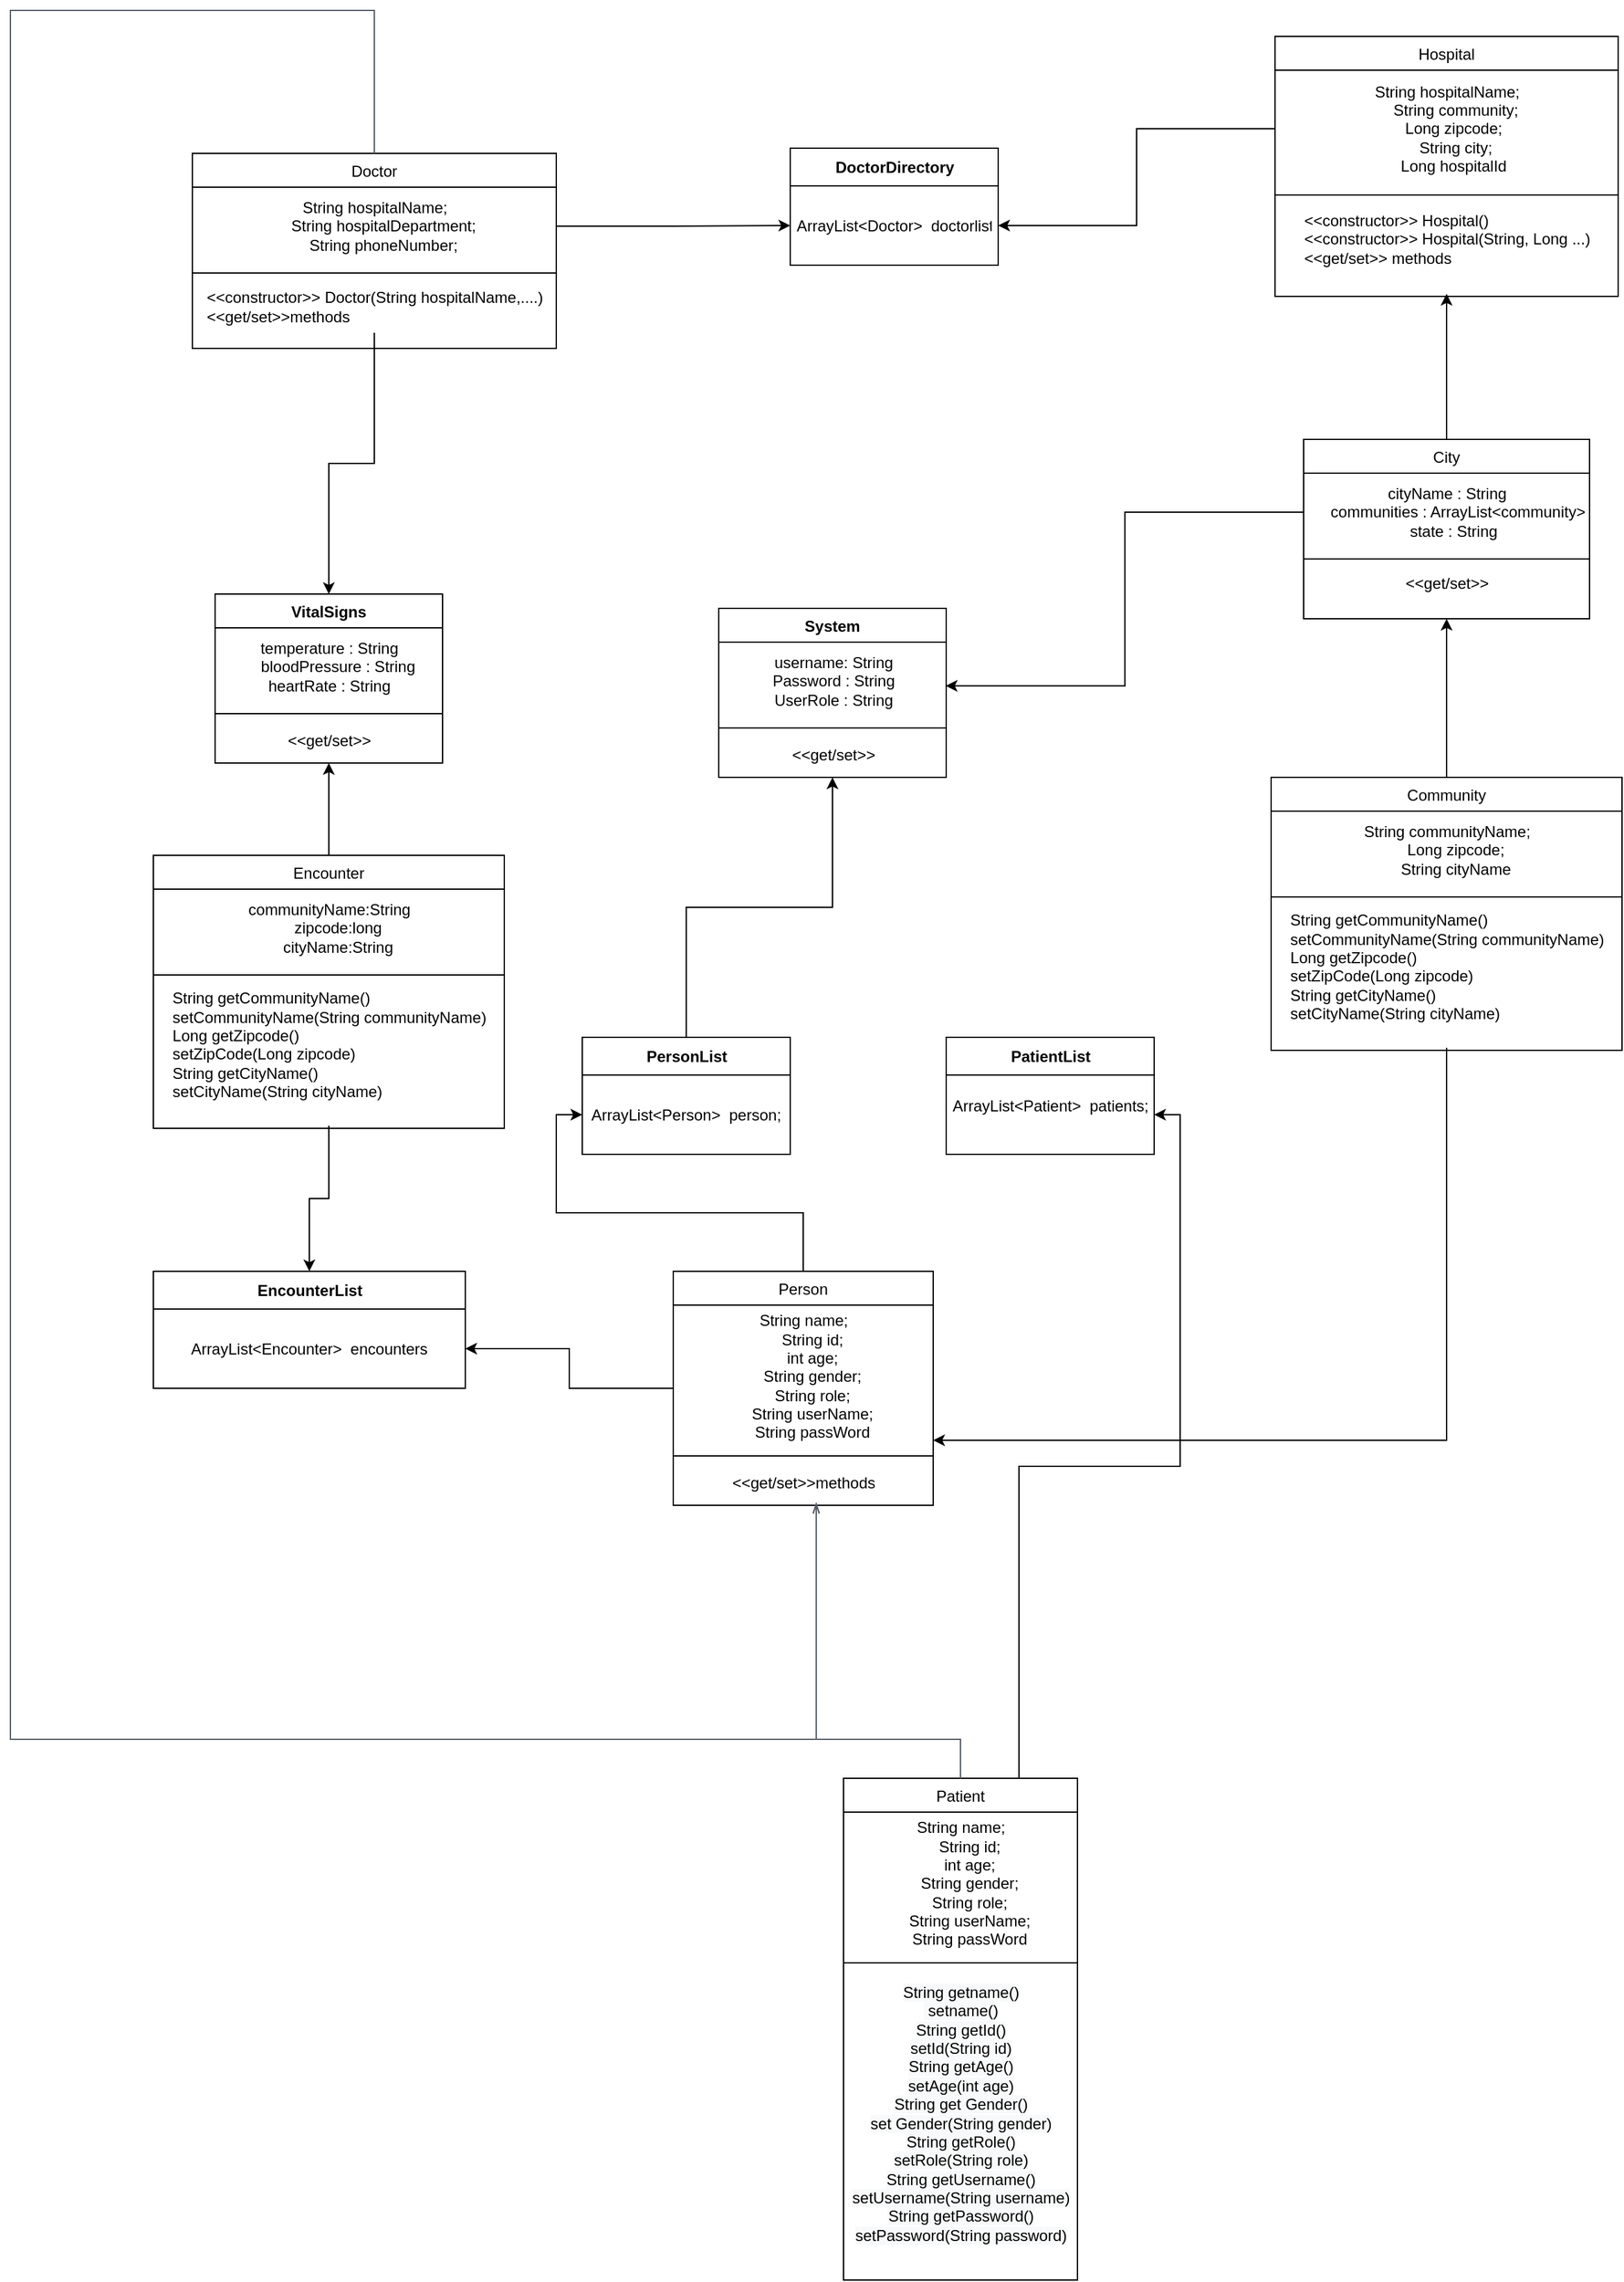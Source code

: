 <mxfile version="20.5.1" type="device"><diagram id="C5RBs43oDa-KdzZeNtuy" name="Page-1"><mxGraphModel dx="811" dy="887" grid="1" gridSize="10" guides="1" tooltips="1" connect="1" arrows="1" fold="1" page="1" pageScale="1" pageWidth="827" pageHeight="1169" math="0" shadow="0"><root><mxCell id="WIyWlLk6GJQsqaUBKTNV-0"/><mxCell id="WIyWlLk6GJQsqaUBKTNV-1" parent="WIyWlLk6GJQsqaUBKTNV-0"/><mxCell id="fHHSwaFB68jVucLWFMeZ-37" style="edgeStyle=orthogonalEdgeStyle;rounded=0;orthogonalLoop=1;jettySize=auto;html=1;exitX=0.5;exitY=0;exitDx=0;exitDy=0;entryX=0;entryY=0.5;entryDx=0;entryDy=0;" edge="1" parent="WIyWlLk6GJQsqaUBKTNV-1" source="zkfFHV4jXpPFQw0GAbJ--13" target="fHHSwaFB68jVucLWFMeZ-12"><mxGeometry relative="1" as="geometry"/></mxCell><mxCell id="fHHSwaFB68jVucLWFMeZ-66" style="edgeStyle=orthogonalEdgeStyle;rounded=0;orthogonalLoop=1;jettySize=auto;html=1;entryX=1;entryY=0.5;entryDx=0;entryDy=0;" edge="1" parent="WIyWlLk6GJQsqaUBKTNV-1" source="zkfFHV4jXpPFQw0GAbJ--13" target="fHHSwaFB68jVucLWFMeZ-57"><mxGeometry relative="1" as="geometry"/></mxCell><mxCell id="zkfFHV4jXpPFQw0GAbJ--13" value="Person" style="swimlane;fontStyle=0;align=center;verticalAlign=top;childLayout=stackLayout;horizontal=1;startSize=26;horizontalStack=0;resizeParent=1;resizeLast=0;collapsible=1;marginBottom=0;rounded=0;shadow=0;strokeWidth=1;" parent="WIyWlLk6GJQsqaUBKTNV-1" vertex="1"><mxGeometry x="1110" y="1740" width="200" height="180" as="geometry"><mxRectangle x="310" y="340" width="170" height="26" as="alternateBounds"/></mxGeometry></mxCell><mxCell id="ApnBVRDaIwN0lGYLkBxk-26" value="&lt;div&gt;String name;&lt;/div&gt;&lt;div&gt;&amp;nbsp; &amp;nbsp; String id;&lt;/div&gt;&lt;div&gt;&amp;nbsp; &amp;nbsp; int age;&lt;/div&gt;&lt;div&gt;&amp;nbsp; &amp;nbsp; String gender;&lt;/div&gt;&lt;div&gt;&amp;nbsp; &amp;nbsp; String role;&lt;/div&gt;&lt;div&gt;&amp;nbsp; &amp;nbsp; String userName;&lt;/div&gt;&lt;div&gt;&amp;nbsp; &amp;nbsp; String passWord&lt;/div&gt;" style="text;html=1;align=center;verticalAlign=middle;resizable=0;points=[];autosize=1;strokeColor=none;fillColor=none;" parent="zkfFHV4jXpPFQw0GAbJ--13" vertex="1"><mxGeometry y="26" width="200" height="110" as="geometry"/></mxCell><mxCell id="zkfFHV4jXpPFQw0GAbJ--15" value="" style="line;html=1;strokeWidth=1;align=left;verticalAlign=middle;spacingTop=-1;spacingLeft=3;spacingRight=3;rotatable=0;labelPosition=right;points=[];portConstraint=eastwest;" parent="zkfFHV4jXpPFQw0GAbJ--13" vertex="1"><mxGeometry y="136" width="200" height="12" as="geometry"/></mxCell><mxCell id="ApnBVRDaIwN0lGYLkBxk-10" value="&lt;div style=&quot;text-align: left;&quot;&gt;&lt;span style=&quot;background-color: initial;&quot;&gt;&amp;lt;&amp;lt;get/set&amp;gt;&amp;gt;methods&lt;/span&gt;&lt;/div&gt;" style="text;html=1;align=center;verticalAlign=middle;resizable=0;points=[];autosize=1;strokeColor=none;fillColor=none;" parent="zkfFHV4jXpPFQw0GAbJ--13" vertex="1"><mxGeometry y="148" width="200" height="30" as="geometry"/></mxCell><mxCell id="fHHSwaFB68jVucLWFMeZ-87" style="edgeStyle=orthogonalEdgeStyle;rounded=0;orthogonalLoop=1;jettySize=auto;html=1;exitX=0.5;exitY=0;exitDx=0;exitDy=0;" edge="1" parent="WIyWlLk6GJQsqaUBKTNV-1" source="ApnBVRDaIwN0lGYLkBxk-12" target="ApnBVRDaIwN0lGYLkBxk-41"><mxGeometry relative="1" as="geometry"/></mxCell><mxCell id="ApnBVRDaIwN0lGYLkBxk-12" value="City" style="swimlane;fontStyle=0;align=center;verticalAlign=top;childLayout=stackLayout;horizontal=1;startSize=26;horizontalStack=0;resizeParent=1;resizeLast=0;collapsible=1;marginBottom=0;rounded=0;shadow=0;strokeWidth=1;" parent="WIyWlLk6GJQsqaUBKTNV-1" vertex="1"><mxGeometry x="1595" y="1100" width="220" height="138" as="geometry"><mxRectangle x="310" y="340" width="170" height="26" as="alternateBounds"/></mxGeometry></mxCell><mxCell id="ApnBVRDaIwN0lGYLkBxk-13" value="&lt;div&gt;cityName : String&lt;/div&gt;&lt;div&gt;&amp;nbsp; &amp;nbsp; &amp;nbsp;communities : ArrayList&amp;lt;community&amp;gt;&lt;/div&gt;&lt;div&gt;&amp;nbsp; &amp;nbsp;state : String&lt;/div&gt;" style="text;html=1;align=center;verticalAlign=middle;resizable=0;points=[];autosize=1;strokeColor=none;fillColor=none;" parent="ApnBVRDaIwN0lGYLkBxk-12" vertex="1"><mxGeometry y="26" width="220" height="60" as="geometry"/></mxCell><mxCell id="ApnBVRDaIwN0lGYLkBxk-14" value="" style="line;html=1;strokeWidth=1;align=left;verticalAlign=middle;spacingTop=-1;spacingLeft=3;spacingRight=3;rotatable=0;labelPosition=right;points=[];portConstraint=eastwest;" parent="ApnBVRDaIwN0lGYLkBxk-12" vertex="1"><mxGeometry y="86" width="220" height="12" as="geometry"/></mxCell><mxCell id="ApnBVRDaIwN0lGYLkBxk-15" value="&lt;div style=&quot;text-align: left;&quot;&gt;&amp;lt;&amp;lt;get/set&amp;gt;&amp;gt;&lt;/div&gt;&lt;div style=&quot;text-align: left;&quot;&gt;&lt;span style=&quot;background-color: initial;&quot;&gt;&lt;br&gt;&lt;/span&gt;&lt;/div&gt;" style="text;html=1;align=center;verticalAlign=middle;resizable=0;points=[];autosize=1;strokeColor=none;fillColor=none;" parent="ApnBVRDaIwN0lGYLkBxk-12" vertex="1"><mxGeometry y="98" width="220" height="40" as="geometry"/></mxCell><mxCell id="fHHSwaFB68jVucLWFMeZ-38" style="edgeStyle=orthogonalEdgeStyle;rounded=0;orthogonalLoop=1;jettySize=auto;html=1;exitX=0.5;exitY=0;exitDx=0;exitDy=0;" edge="1" parent="WIyWlLk6GJQsqaUBKTNV-1" source="ApnBVRDaIwN0lGYLkBxk-16" target="ApnBVRDaIwN0lGYLkBxk-15"><mxGeometry relative="1" as="geometry"/></mxCell><mxCell id="ApnBVRDaIwN0lGYLkBxk-16" value="Community" style="swimlane;fontStyle=0;align=center;verticalAlign=top;childLayout=stackLayout;horizontal=1;startSize=26;horizontalStack=0;resizeParent=1;resizeLast=0;collapsible=1;marginBottom=0;rounded=0;shadow=0;strokeWidth=1;" parent="WIyWlLk6GJQsqaUBKTNV-1" vertex="1"><mxGeometry x="1570" y="1360" width="270" height="210" as="geometry"><mxRectangle x="310" y="340" width="170" height="26" as="alternateBounds"/></mxGeometry></mxCell><mxCell id="ApnBVRDaIwN0lGYLkBxk-17" value="&lt;div&gt;String communityName;&lt;/div&gt;&lt;div&gt;&amp;nbsp; &amp;nbsp; Long zipcode;&lt;/div&gt;&lt;div&gt;&amp;nbsp; &amp;nbsp; String cityName&lt;/div&gt;" style="text;html=1;align=center;verticalAlign=middle;resizable=0;points=[];autosize=1;strokeColor=none;fillColor=none;" parent="ApnBVRDaIwN0lGYLkBxk-16" vertex="1"><mxGeometry y="26" width="270" height="60" as="geometry"/></mxCell><mxCell id="ApnBVRDaIwN0lGYLkBxk-18" value="" style="line;html=1;strokeWidth=1;align=left;verticalAlign=middle;spacingTop=-1;spacingLeft=3;spacingRight=3;rotatable=0;labelPosition=right;points=[];portConstraint=eastwest;" parent="ApnBVRDaIwN0lGYLkBxk-16" vertex="1"><mxGeometry y="86" width="270" height="12" as="geometry"/></mxCell><mxCell id="ApnBVRDaIwN0lGYLkBxk-19" value="&lt;div style=&quot;text-align: left;&quot;&gt;&lt;span style=&quot;background-color: initial;&quot;&gt;String getCommunityName()&lt;/span&gt;&lt;/div&gt;&lt;div style=&quot;text-align: left;&quot;&gt;&lt;span style=&quot;background-color: initial;&quot;&gt;setCommunityName(String communityName)&lt;br&gt;&lt;/span&gt;&lt;/div&gt;&lt;div style=&quot;text-align: left;&quot;&gt;&lt;span style=&quot;background-color: initial;&quot;&gt;Long getZipcode()&lt;br&gt;&lt;/span&gt;&lt;/div&gt;&lt;div style=&quot;text-align: left;&quot;&gt;&lt;span style=&quot;background-color: initial;&quot;&gt;setZipCode(Long zipcode)&lt;br&gt;&lt;/span&gt;&lt;/div&gt;&lt;div style=&quot;text-align: left;&quot;&gt;&lt;span style=&quot;background-color: initial;&quot;&gt;String getCityName()&lt;br&gt;&lt;/span&gt;&lt;/div&gt;&lt;div style=&quot;text-align: left;&quot;&gt;&lt;span style=&quot;background-color: initial;&quot;&gt;setCityName(String cityName)&lt;br&gt;&lt;/span&gt;&lt;/div&gt;&lt;div style=&quot;text-align: left;&quot;&gt;&lt;span style=&quot;background-color: initial;&quot;&gt;&lt;br&gt;&lt;/span&gt;&lt;/div&gt;" style="text;html=1;align=center;verticalAlign=middle;resizable=0;points=[];autosize=1;strokeColor=none;fillColor=none;" parent="ApnBVRDaIwN0lGYLkBxk-16" vertex="1"><mxGeometry y="98" width="270" height="110" as="geometry"/></mxCell><mxCell id="ApnBVRDaIwN0lGYLkBxk-21" value="Doctor" style="swimlane;fontStyle=0;align=center;verticalAlign=top;childLayout=stackLayout;horizontal=1;startSize=26;horizontalStack=0;resizeParent=1;resizeLast=0;collapsible=1;marginBottom=0;rounded=0;shadow=0;strokeWidth=1;" parent="WIyWlLk6GJQsqaUBKTNV-1" vertex="1"><mxGeometry x="740" y="880" width="280" height="150" as="geometry"><mxRectangle x="310" y="340" width="170" height="26" as="alternateBounds"/></mxGeometry></mxCell><mxCell id="ApnBVRDaIwN0lGYLkBxk-22" value="&lt;div&gt;String hospitalName;&lt;/div&gt;&lt;div&gt;&amp;nbsp; &amp;nbsp; String hospitalDepartment;&lt;/div&gt;&lt;div&gt;&amp;nbsp; &amp;nbsp; String phoneNumber;&lt;/div&gt;" style="text;html=1;align=center;verticalAlign=middle;resizable=0;points=[];autosize=1;strokeColor=none;fillColor=none;" parent="ApnBVRDaIwN0lGYLkBxk-21" vertex="1"><mxGeometry y="26" width="280" height="60" as="geometry"/></mxCell><mxCell id="ApnBVRDaIwN0lGYLkBxk-23" value="" style="line;html=1;strokeWidth=1;align=left;verticalAlign=middle;spacingTop=-1;spacingLeft=3;spacingRight=3;rotatable=0;labelPosition=right;points=[];portConstraint=eastwest;" parent="ApnBVRDaIwN0lGYLkBxk-21" vertex="1"><mxGeometry y="86" width="280" height="12" as="geometry"/></mxCell><mxCell id="ApnBVRDaIwN0lGYLkBxk-24" value="&lt;div style=&quot;text-align: left;&quot;&gt;&lt;span style=&quot;background-color: initial;&quot;&gt;&amp;lt;&amp;lt;constructor&amp;gt;&amp;gt; Doctor(String hospitalName,....)&lt;/span&gt;&lt;/div&gt;&lt;div style=&quot;text-align: left;&quot;&gt;&amp;lt;&amp;lt;get/set&amp;gt;&amp;gt;methods&lt;/div&gt;" style="text;html=1;align=center;verticalAlign=middle;resizable=0;points=[];autosize=1;strokeColor=none;fillColor=none;" parent="ApnBVRDaIwN0lGYLkBxk-21" vertex="1"><mxGeometry y="98" width="280" height="40" as="geometry"/></mxCell><mxCell id="ApnBVRDaIwN0lGYLkBxk-37" value="Hospital" style="swimlane;fontStyle=0;align=center;verticalAlign=top;childLayout=stackLayout;horizontal=1;startSize=26;horizontalStack=0;resizeParent=1;resizeLast=0;collapsible=1;marginBottom=0;rounded=0;shadow=0;strokeWidth=1;" parent="WIyWlLk6GJQsqaUBKTNV-1" vertex="1"><mxGeometry x="1573" y="790" width="264" height="200" as="geometry"><mxRectangle x="310" y="340" width="170" height="26" as="alternateBounds"/></mxGeometry></mxCell><mxCell id="ApnBVRDaIwN0lGYLkBxk-39" value="&lt;div&gt;String hospitalName;&lt;/div&gt;&lt;div&gt;&amp;nbsp; &amp;nbsp; String community;&lt;/div&gt;&lt;div&gt;&amp;nbsp; &amp;nbsp;Long zipcode;&lt;/div&gt;&lt;div&gt;&amp;nbsp; &amp;nbsp; String city;&lt;/div&gt;&lt;div&gt;&amp;nbsp; &amp;nbsp;Long hospitalId&lt;/div&gt;" style="text;html=1;align=center;verticalAlign=middle;resizable=0;points=[];autosize=1;strokeColor=none;fillColor=none;" parent="ApnBVRDaIwN0lGYLkBxk-37" vertex="1"><mxGeometry y="26" width="264" height="90" as="geometry"/></mxCell><mxCell id="ApnBVRDaIwN0lGYLkBxk-40" value="" style="line;html=1;strokeWidth=1;align=left;verticalAlign=middle;spacingTop=-1;spacingLeft=3;spacingRight=3;rotatable=0;labelPosition=right;points=[];portConstraint=eastwest;" parent="ApnBVRDaIwN0lGYLkBxk-37" vertex="1"><mxGeometry y="116" width="264" height="12" as="geometry"/></mxCell><mxCell id="ApnBVRDaIwN0lGYLkBxk-41" value="&lt;div style=&quot;text-align: left;&quot;&gt;&lt;span style=&quot;background-color: initial;&quot;&gt;&amp;lt;&amp;lt;constructor&amp;gt;&amp;gt; Hospital()&lt;/span&gt;&lt;/div&gt;&lt;span style=&quot;text-align: left;&quot;&gt;&amp;lt;&amp;lt;constructor&amp;gt;&amp;gt;&amp;nbsp;&lt;/span&gt;&lt;span style=&quot;background-color: initial; text-align: left;&quot;&gt;Hospital(String, Long ...)&lt;/span&gt;&lt;span style=&quot;text-align: left;&quot;&gt;&lt;br&gt;&lt;/span&gt;&lt;div style=&quot;text-align: left;&quot;&gt;&amp;lt;&amp;lt;get/set&amp;gt;&amp;gt; methods&lt;/div&gt;&lt;div style=&quot;text-align: left;&quot;&gt;&lt;span style=&quot;background-color: initial;&quot;&gt;&lt;br&gt;&lt;/span&gt;&lt;/div&gt;" style="text;html=1;align=center;verticalAlign=middle;resizable=0;points=[];autosize=1;strokeColor=none;fillColor=none;" parent="ApnBVRDaIwN0lGYLkBxk-37" vertex="1"><mxGeometry y="128" width="264" height="70" as="geometry"/></mxCell><mxCell id="fHHSwaFB68jVucLWFMeZ-76" style="edgeStyle=orthogonalEdgeStyle;rounded=0;orthogonalLoop=1;jettySize=auto;html=1;exitX=0.75;exitY=0;exitDx=0;exitDy=0;entryX=1;entryY=0.5;entryDx=0;entryDy=0;" edge="1" parent="WIyWlLk6GJQsqaUBKTNV-1" source="fHHSwaFB68jVucLWFMeZ-1" target="fHHSwaFB68jVucLWFMeZ-8"><mxGeometry relative="1" as="geometry"/></mxCell><mxCell id="fHHSwaFB68jVucLWFMeZ-1" value="Patient&#10;" style="swimlane;fontStyle=0;align=center;verticalAlign=top;childLayout=stackLayout;horizontal=1;startSize=26;horizontalStack=0;resizeParent=1;resizeLast=0;collapsible=1;marginBottom=0;rounded=0;shadow=0;strokeWidth=1;" vertex="1" parent="WIyWlLk6GJQsqaUBKTNV-1"><mxGeometry x="1241" y="2130" width="180" height="386" as="geometry"><mxRectangle x="310" y="340" width="170" height="26" as="alternateBounds"/></mxGeometry></mxCell><mxCell id="fHHSwaFB68jVucLWFMeZ-2" value="&lt;div&gt;String name;&lt;/div&gt;&lt;div&gt;&amp;nbsp; &amp;nbsp; String id;&lt;/div&gt;&lt;div&gt;&amp;nbsp; &amp;nbsp; int age;&lt;/div&gt;&lt;div&gt;&amp;nbsp; &amp;nbsp; String gender;&lt;/div&gt;&lt;div&gt;&amp;nbsp; &amp;nbsp; String role;&lt;/div&gt;&lt;div&gt;&amp;nbsp; &amp;nbsp; String userName;&lt;/div&gt;&lt;div&gt;&amp;nbsp; &amp;nbsp; String passWord&lt;/div&gt;" style="text;html=1;align=center;verticalAlign=middle;resizable=0;points=[];autosize=1;strokeColor=none;fillColor=none;" vertex="1" parent="fHHSwaFB68jVucLWFMeZ-1"><mxGeometry y="26" width="180" height="110" as="geometry"/></mxCell><mxCell id="fHHSwaFB68jVucLWFMeZ-4" value="" style="line;html=1;strokeWidth=1;align=left;verticalAlign=middle;spacingTop=-1;spacingLeft=3;spacingRight=3;rotatable=0;labelPosition=right;points=[];portConstraint=eastwest;" vertex="1" parent="fHHSwaFB68jVucLWFMeZ-1"><mxGeometry y="136" width="180" height="12" as="geometry"/></mxCell><mxCell id="fHHSwaFB68jVucLWFMeZ-5" value="&lt;meta charset=&quot;utf-8&quot;&gt;&lt;span style=&quot;color: rgb(0, 0, 0); font-family: Helvetica; font-size: 12px; font-style: normal; font-variant-ligatures: normal; font-variant-caps: normal; font-weight: 400; letter-spacing: normal; orphans: 2; text-align: left; text-indent: 0px; text-transform: none; widows: 2; word-spacing: 0px; -webkit-text-stroke-width: 0px; background-color: rgb(248, 249, 250); text-decoration-thickness: initial; text-decoration-style: initial; text-decoration-color: initial; float: none; display: inline !important;&quot;&gt;String getname()&lt;/span&gt;&lt;br style=&quot;padding: 0px; margin: 0px; color: rgb(0, 0, 0); font-family: Helvetica; font-size: 12px; font-style: normal; font-variant-ligatures: normal; font-variant-caps: normal; font-weight: 400; letter-spacing: normal; orphans: 2; text-align: left; text-indent: 0px; text-transform: none; widows: 2; word-spacing: 0px; -webkit-text-stroke-width: 0px; background-color: rgb(248, 249, 250); text-decoration-thickness: initial; text-decoration-style: initial; text-decoration-color: initial;&quot;&gt;&lt;span style=&quot;color: rgb(0, 0, 0); font-family: Helvetica; font-size: 12px; font-style: normal; font-variant-ligatures: normal; font-variant-caps: normal; font-weight: 400; letter-spacing: normal; orphans: 2; text-align: left; text-indent: 0px; text-transform: none; widows: 2; word-spacing: 0px; -webkit-text-stroke-width: 0px; background-color: rgb(248, 249, 250); text-decoration-thickness: initial; text-decoration-style: initial; text-decoration-color: initial; float: none; display: inline !important;&quot;&gt;&amp;nbsp;setname()&lt;/span&gt;&lt;br style=&quot;padding: 0px; margin: 0px; color: rgb(0, 0, 0); font-family: Helvetica; font-size: 12px; font-style: normal; font-variant-ligatures: normal; font-variant-caps: normal; font-weight: 400; letter-spacing: normal; orphans: 2; text-align: left; text-indent: 0px; text-transform: none; widows: 2; word-spacing: 0px; -webkit-text-stroke-width: 0px; background-color: rgb(248, 249, 250); text-decoration-thickness: initial; text-decoration-style: initial; text-decoration-color: initial;&quot;&gt;&lt;span style=&quot;color: rgb(0, 0, 0); font-family: Helvetica; font-size: 12px; font-style: normal; font-variant-ligatures: normal; font-variant-caps: normal; font-weight: 400; letter-spacing: normal; orphans: 2; text-align: left; text-indent: 0px; text-transform: none; widows: 2; word-spacing: 0px; -webkit-text-stroke-width: 0px; background-color: rgb(248, 249, 250); text-decoration-thickness: initial; text-decoration-style: initial; text-decoration-color: initial; float: none; display: inline !important;&quot;&gt;String getId()&lt;/span&gt;&lt;br style=&quot;padding: 0px; margin: 0px; color: rgb(0, 0, 0); font-family: Helvetica; font-size: 12px; font-style: normal; font-variant-ligatures: normal; font-variant-caps: normal; font-weight: 400; letter-spacing: normal; orphans: 2; text-align: left; text-indent: 0px; text-transform: none; widows: 2; word-spacing: 0px; -webkit-text-stroke-width: 0px; background-color: rgb(248, 249, 250); text-decoration-thickness: initial; text-decoration-style: initial; text-decoration-color: initial;&quot;&gt;&lt;span style=&quot;color: rgb(0, 0, 0); font-family: Helvetica; font-size: 12px; font-style: normal; font-variant-ligatures: normal; font-variant-caps: normal; font-weight: 400; letter-spacing: normal; orphans: 2; text-align: left; text-indent: 0px; text-transform: none; widows: 2; word-spacing: 0px; -webkit-text-stroke-width: 0px; background-color: rgb(248, 249, 250); text-decoration-thickness: initial; text-decoration-style: initial; text-decoration-color: initial; float: none; display: inline !important;&quot;&gt;setId(String id)&lt;/span&gt;&lt;br style=&quot;padding: 0px; margin: 0px; color: rgb(0, 0, 0); font-family: Helvetica; font-size: 12px; font-style: normal; font-variant-ligatures: normal; font-variant-caps: normal; font-weight: 400; letter-spacing: normal; orphans: 2; text-align: left; text-indent: 0px; text-transform: none; widows: 2; word-spacing: 0px; -webkit-text-stroke-width: 0px; background-color: rgb(248, 249, 250); text-decoration-thickness: initial; text-decoration-style: initial; text-decoration-color: initial;&quot;&gt;&lt;span style=&quot;color: rgb(0, 0, 0); font-family: Helvetica; font-size: 12px; font-style: normal; font-variant-ligatures: normal; font-variant-caps: normal; font-weight: 400; letter-spacing: normal; orphans: 2; text-align: left; text-indent: 0px; text-transform: none; widows: 2; word-spacing: 0px; -webkit-text-stroke-width: 0px; background-color: rgb(248, 249, 250); text-decoration-thickness: initial; text-decoration-style: initial; text-decoration-color: initial; float: none; display: inline !important;&quot;&gt;String getAge()&lt;/span&gt;&lt;br style=&quot;padding: 0px; margin: 0px; color: rgb(0, 0, 0); font-family: Helvetica; font-size: 12px; font-style: normal; font-variant-ligatures: normal; font-variant-caps: normal; font-weight: 400; letter-spacing: normal; orphans: 2; text-align: left; text-indent: 0px; text-transform: none; widows: 2; word-spacing: 0px; -webkit-text-stroke-width: 0px; background-color: rgb(248, 249, 250); text-decoration-thickness: initial; text-decoration-style: initial; text-decoration-color: initial;&quot;&gt;&lt;span style=&quot;color: rgb(0, 0, 0); font-family: Helvetica; font-size: 12px; font-style: normal; font-variant-ligatures: normal; font-variant-caps: normal; font-weight: 400; letter-spacing: normal; orphans: 2; text-align: left; text-indent: 0px; text-transform: none; widows: 2; word-spacing: 0px; -webkit-text-stroke-width: 0px; background-color: rgb(248, 249, 250); text-decoration-thickness: initial; text-decoration-style: initial; text-decoration-color: initial; float: none; display: inline !important;&quot;&gt;setAge(int age)&lt;/span&gt;&lt;br style=&quot;padding: 0px; margin: 0px; color: rgb(0, 0, 0); font-family: Helvetica; font-size: 12px; font-style: normal; font-variant-ligatures: normal; font-variant-caps: normal; font-weight: 400; letter-spacing: normal; orphans: 2; text-align: left; text-indent: 0px; text-transform: none; widows: 2; word-spacing: 0px; -webkit-text-stroke-width: 0px; background-color: rgb(248, 249, 250); text-decoration-thickness: initial; text-decoration-style: initial; text-decoration-color: initial;&quot;&gt;&lt;span style=&quot;color: rgb(0, 0, 0); font-family: Helvetica; font-size: 12px; font-style: normal; font-variant-ligatures: normal; font-variant-caps: normal; font-weight: 400; letter-spacing: normal; orphans: 2; text-align: left; text-indent: 0px; text-transform: none; widows: 2; word-spacing: 0px; -webkit-text-stroke-width: 0px; background-color: rgb(248, 249, 250); text-decoration-thickness: initial; text-decoration-style: initial; text-decoration-color: initial; float: none; display: inline !important;&quot;&gt;String get Gender()&lt;/span&gt;&lt;br style=&quot;padding: 0px; margin: 0px; color: rgb(0, 0, 0); font-family: Helvetica; font-size: 12px; font-style: normal; font-variant-ligatures: normal; font-variant-caps: normal; font-weight: 400; letter-spacing: normal; orphans: 2; text-align: left; text-indent: 0px; text-transform: none; widows: 2; word-spacing: 0px; -webkit-text-stroke-width: 0px; background-color: rgb(248, 249, 250); text-decoration-thickness: initial; text-decoration-style: initial; text-decoration-color: initial;&quot;&gt;&lt;span style=&quot;color: rgb(0, 0, 0); font-family: Helvetica; font-size: 12px; font-style: normal; font-variant-ligatures: normal; font-variant-caps: normal; font-weight: 400; letter-spacing: normal; orphans: 2; text-align: left; text-indent: 0px; text-transform: none; widows: 2; word-spacing: 0px; -webkit-text-stroke-width: 0px; background-color: rgb(248, 249, 250); text-decoration-thickness: initial; text-decoration-style: initial; text-decoration-color: initial; float: none; display: inline !important;&quot;&gt;set Gender(String gender)&lt;/span&gt;&lt;br style=&quot;padding: 0px; margin: 0px; color: rgb(0, 0, 0); font-family: Helvetica; font-size: 12px; font-style: normal; font-variant-ligatures: normal; font-variant-caps: normal; font-weight: 400; letter-spacing: normal; orphans: 2; text-align: left; text-indent: 0px; text-transform: none; widows: 2; word-spacing: 0px; -webkit-text-stroke-width: 0px; background-color: rgb(248, 249, 250); text-decoration-thickness: initial; text-decoration-style: initial; text-decoration-color: initial;&quot;&gt;&lt;span style=&quot;color: rgb(0, 0, 0); font-family: Helvetica; font-size: 12px; font-style: normal; font-variant-ligatures: normal; font-variant-caps: normal; font-weight: 400; letter-spacing: normal; orphans: 2; text-align: left; text-indent: 0px; text-transform: none; widows: 2; word-spacing: 0px; -webkit-text-stroke-width: 0px; background-color: rgb(248, 249, 250); text-decoration-thickness: initial; text-decoration-style: initial; text-decoration-color: initial; float: none; display: inline !important;&quot;&gt;String getRole()&lt;/span&gt;&lt;br style=&quot;padding: 0px; margin: 0px; color: rgb(0, 0, 0); font-family: Helvetica; font-size: 12px; font-style: normal; font-variant-ligatures: normal; font-variant-caps: normal; font-weight: 400; letter-spacing: normal; orphans: 2; text-align: left; text-indent: 0px; text-transform: none; widows: 2; word-spacing: 0px; -webkit-text-stroke-width: 0px; background-color: rgb(248, 249, 250); text-decoration-thickness: initial; text-decoration-style: initial; text-decoration-color: initial;&quot;&gt;&lt;span style=&quot;color: rgb(0, 0, 0); font-family: Helvetica; font-size: 12px; font-style: normal; font-variant-ligatures: normal; font-variant-caps: normal; font-weight: 400; letter-spacing: normal; orphans: 2; text-align: left; text-indent: 0px; text-transform: none; widows: 2; word-spacing: 0px; -webkit-text-stroke-width: 0px; background-color: rgb(248, 249, 250); text-decoration-thickness: initial; text-decoration-style: initial; text-decoration-color: initial; float: none; display: inline !important;&quot;&gt;setRole(String role)&lt;/span&gt;&lt;br style=&quot;padding: 0px; margin: 0px; color: rgb(0, 0, 0); font-family: Helvetica; font-size: 12px; font-style: normal; font-variant-ligatures: normal; font-variant-caps: normal; font-weight: 400; letter-spacing: normal; orphans: 2; text-align: left; text-indent: 0px; text-transform: none; widows: 2; word-spacing: 0px; -webkit-text-stroke-width: 0px; background-color: rgb(248, 249, 250); text-decoration-thickness: initial; text-decoration-style: initial; text-decoration-color: initial;&quot;&gt;&lt;span style=&quot;color: rgb(0, 0, 0); font-family: Helvetica; font-size: 12px; font-style: normal; font-variant-ligatures: normal; font-variant-caps: normal; font-weight: 400; letter-spacing: normal; orphans: 2; text-align: left; text-indent: 0px; text-transform: none; widows: 2; word-spacing: 0px; -webkit-text-stroke-width: 0px; background-color: rgb(248, 249, 250); text-decoration-thickness: initial; text-decoration-style: initial; text-decoration-color: initial; float: none; display: inline !important;&quot;&gt;String getUsername()&lt;/span&gt;&lt;br style=&quot;padding: 0px; margin: 0px; color: rgb(0, 0, 0); font-family: Helvetica; font-size: 12px; font-style: normal; font-variant-ligatures: normal; font-variant-caps: normal; font-weight: 400; letter-spacing: normal; orphans: 2; text-align: left; text-indent: 0px; text-transform: none; widows: 2; word-spacing: 0px; -webkit-text-stroke-width: 0px; background-color: rgb(248, 249, 250); text-decoration-thickness: initial; text-decoration-style: initial; text-decoration-color: initial;&quot;&gt;&lt;span style=&quot;color: rgb(0, 0, 0); font-family: Helvetica; font-size: 12px; font-style: normal; font-variant-ligatures: normal; font-variant-caps: normal; font-weight: 400; letter-spacing: normal; orphans: 2; text-align: left; text-indent: 0px; text-transform: none; widows: 2; word-spacing: 0px; -webkit-text-stroke-width: 0px; background-color: rgb(248, 249, 250); text-decoration-thickness: initial; text-decoration-style: initial; text-decoration-color: initial; float: none; display: inline !important;&quot;&gt;setUsername(String username)&lt;/span&gt;&lt;br style=&quot;padding: 0px; margin: 0px; color: rgb(0, 0, 0); font-family: Helvetica; font-size: 12px; font-style: normal; font-variant-ligatures: normal; font-variant-caps: normal; font-weight: 400; letter-spacing: normal; orphans: 2; text-align: left; text-indent: 0px; text-transform: none; widows: 2; word-spacing: 0px; -webkit-text-stroke-width: 0px; background-color: rgb(248, 249, 250); text-decoration-thickness: initial; text-decoration-style: initial; text-decoration-color: initial;&quot;&gt;&lt;span style=&quot;color: rgb(0, 0, 0); font-family: Helvetica; font-size: 12px; font-style: normal; font-variant-ligatures: normal; font-variant-caps: normal; font-weight: 400; letter-spacing: normal; orphans: 2; text-align: left; text-indent: 0px; text-transform: none; widows: 2; word-spacing: 0px; -webkit-text-stroke-width: 0px; background-color: rgb(248, 249, 250); text-decoration-thickness: initial; text-decoration-style: initial; text-decoration-color: initial; float: none; display: inline !important;&quot;&gt;String getPassword()&lt;/span&gt;&lt;br style=&quot;padding: 0px; margin: 0px; color: rgb(0, 0, 0); font-family: Helvetica; font-size: 12px; font-style: normal; font-variant-ligatures: normal; font-variant-caps: normal; font-weight: 400; letter-spacing: normal; orphans: 2; text-align: left; text-indent: 0px; text-transform: none; widows: 2; word-spacing: 0px; -webkit-text-stroke-width: 0px; background-color: rgb(248, 249, 250); text-decoration-thickness: initial; text-decoration-style: initial; text-decoration-color: initial;&quot;&gt;&lt;span style=&quot;color: rgb(0, 0, 0); font-family: Helvetica; font-size: 12px; font-style: normal; font-variant-ligatures: normal; font-variant-caps: normal; font-weight: 400; letter-spacing: normal; orphans: 2; text-align: left; text-indent: 0px; text-transform: none; widows: 2; word-spacing: 0px; -webkit-text-stroke-width: 0px; background-color: rgb(248, 249, 250); text-decoration-thickness: initial; text-decoration-style: initial; text-decoration-color: initial; float: none; display: inline !important;&quot;&gt;setPassword(String password)&lt;/span&gt;" style="text;html=1;align=center;verticalAlign=middle;resizable=0;points=[];autosize=1;strokeColor=none;fillColor=none;" vertex="1" parent="fHHSwaFB68jVucLWFMeZ-1"><mxGeometry y="148" width="180" height="220" as="geometry"/></mxCell><mxCell id="fHHSwaFB68jVucLWFMeZ-7" value="PatientList" style="swimlane;fontStyle=1;align=center;verticalAlign=middle;childLayout=stackLayout;horizontal=1;startSize=29;horizontalStack=0;resizeParent=1;resizeParentMax=0;resizeLast=0;collapsible=0;marginBottom=0;html=1;" vertex="1" parent="WIyWlLk6GJQsqaUBKTNV-1"><mxGeometry x="1320" y="1560" width="160" height="90" as="geometry"/></mxCell><mxCell id="fHHSwaFB68jVucLWFMeZ-8" value="ArrayList&amp;lt;Patient&amp;gt;&amp;nbsp; patients;&lt;br&gt;&lt;br&gt;" style="text;html=1;strokeColor=none;fillColor=none;align=center;verticalAlign=middle;spacingLeft=4;spacingRight=4;overflow=hidden;rotatable=0;points=[[0,0.5],[1,0.5]];portConstraint=eastwest;" vertex="1" parent="fHHSwaFB68jVucLWFMeZ-7"><mxGeometry y="29" width="160" height="61" as="geometry"/></mxCell><mxCell id="fHHSwaFB68jVucLWFMeZ-10" value="&lt;div style=&quot;text-align: left;&quot;&gt;&lt;br&gt;&lt;/div&gt;" style="text;html=1;align=center;verticalAlign=middle;resizable=0;points=[];autosize=1;strokeColor=none;fillColor=none;" vertex="1" parent="WIyWlLk6GJQsqaUBKTNV-1"><mxGeometry x="1390" y="948" width="20" height="30" as="geometry"/></mxCell><mxCell id="fHHSwaFB68jVucLWFMeZ-82" style="edgeStyle=orthogonalEdgeStyle;rounded=0;orthogonalLoop=1;jettySize=auto;html=1;exitX=0.5;exitY=0;exitDx=0;exitDy=0;entryX=0.5;entryY=1;entryDx=0;entryDy=0;" edge="1" parent="WIyWlLk6GJQsqaUBKTNV-1" source="fHHSwaFB68jVucLWFMeZ-11" target="fHHSwaFB68jVucLWFMeZ-78"><mxGeometry relative="1" as="geometry"/></mxCell><mxCell id="fHHSwaFB68jVucLWFMeZ-11" value="PersonList" style="swimlane;fontStyle=1;align=center;verticalAlign=middle;childLayout=stackLayout;horizontal=1;startSize=29;horizontalStack=0;resizeParent=1;resizeParentMax=0;resizeLast=0;collapsible=0;marginBottom=0;html=1;" vertex="1" parent="WIyWlLk6GJQsqaUBKTNV-1"><mxGeometry x="1040" y="1560" width="160" height="90" as="geometry"/></mxCell><mxCell id="fHHSwaFB68jVucLWFMeZ-12" value="ArrayList&amp;lt;Person&amp;gt;&amp;nbsp; person;&lt;br&gt;" style="text;html=1;strokeColor=none;fillColor=none;align=center;verticalAlign=middle;spacingLeft=4;spacingRight=4;overflow=hidden;rotatable=0;points=[[0,0.5],[1,0.5]];portConstraint=eastwest;" vertex="1" parent="fHHSwaFB68jVucLWFMeZ-11"><mxGeometry y="29" width="160" height="61" as="geometry"/></mxCell><mxCell id="fHHSwaFB68jVucLWFMeZ-23" value="VitalSigns" style="swimlane;fontStyle=1;align=center;verticalAlign=top;childLayout=stackLayout;horizontal=1;startSize=26;horizontalStack=0;resizeParent=1;resizeLast=0;collapsible=1;marginBottom=0;rounded=0;shadow=0;strokeWidth=1;" vertex="1" parent="WIyWlLk6GJQsqaUBKTNV-1"><mxGeometry x="757.5" y="1219" width="175" height="130" as="geometry"><mxRectangle x="310" y="340" width="170" height="26" as="alternateBounds"/></mxGeometry></mxCell><mxCell id="fHHSwaFB68jVucLWFMeZ-24" value="&lt;div&gt;temperature : String&lt;/div&gt;&lt;div&gt;&amp;nbsp; &amp;nbsp; bloodPressure : String&lt;/div&gt;&lt;div&gt;&lt;span style=&quot;background-color: initial;&quot;&gt;heartRate : String&lt;/span&gt;&lt;/div&gt;" style="text;html=1;align=center;verticalAlign=middle;resizable=0;points=[];autosize=1;strokeColor=none;fillColor=none;" vertex="1" parent="fHHSwaFB68jVucLWFMeZ-23"><mxGeometry y="26" width="175" height="60" as="geometry"/></mxCell><mxCell id="fHHSwaFB68jVucLWFMeZ-25" value="" style="line;html=1;strokeWidth=1;align=left;verticalAlign=middle;spacingTop=-1;spacingLeft=3;spacingRight=3;rotatable=0;labelPosition=right;points=[];portConstraint=eastwest;" vertex="1" parent="fHHSwaFB68jVucLWFMeZ-23"><mxGeometry y="86" width="175" height="12" as="geometry"/></mxCell><mxCell id="fHHSwaFB68jVucLWFMeZ-26" value="&lt;div style=&quot;text-align: left;&quot;&gt;&amp;lt;&amp;lt;get/set&amp;gt;&amp;gt;&lt;/div&gt;" style="text;html=1;align=center;verticalAlign=middle;resizable=0;points=[];autosize=1;strokeColor=none;fillColor=none;" vertex="1" parent="fHHSwaFB68jVucLWFMeZ-23"><mxGeometry y="98" width="175" height="30" as="geometry"/></mxCell><mxCell id="fHHSwaFB68jVucLWFMeZ-32" value="" style="edgeStyle=orthogonalEdgeStyle;html=1;endArrow=openThin;elbow=vertical;startArrow=none;endFill=0;strokeColor=#545B64;rounded=0;entryX=0.55;entryY=1.009;entryDx=0;entryDy=0;entryPerimeter=0;exitX=0.5;exitY=0;exitDx=0;exitDy=0;" edge="1" parent="WIyWlLk6GJQsqaUBKTNV-1" source="ApnBVRDaIwN0lGYLkBxk-21" target="ApnBVRDaIwN0lGYLkBxk-10"><mxGeometry width="100" relative="1" as="geometry"><mxPoint x="900" y="1930" as="sourcePoint"/><mxPoint x="1110" y="1850" as="targetPoint"/><Array as="points"><mxPoint x="880" y="770"/><mxPoint x="600" y="770"/><mxPoint x="600" y="2100"/><mxPoint x="1220" y="2100"/></Array></mxGeometry></mxCell><mxCell id="fHHSwaFB68jVucLWFMeZ-34" value="" style="edgeStyle=orthogonalEdgeStyle;html=1;endArrow=openThin;elbow=vertical;startArrow=none;endFill=0;strokeColor=#545B64;rounded=0;exitX=0.5;exitY=0;exitDx=0;exitDy=0;" edge="1" parent="WIyWlLk6GJQsqaUBKTNV-1" source="fHHSwaFB68jVucLWFMeZ-1" target="ApnBVRDaIwN0lGYLkBxk-10"><mxGeometry width="100" relative="1" as="geometry"><mxPoint x="1260" y="1928.02" as="sourcePoint"/><mxPoint x="1100" y="1640" as="targetPoint"/><Array as="points"><mxPoint x="1331" y="2100"/><mxPoint x="1220" y="2100"/></Array></mxGeometry></mxCell><mxCell id="fHHSwaFB68jVucLWFMeZ-47" style="edgeStyle=orthogonalEdgeStyle;rounded=0;orthogonalLoop=1;jettySize=auto;html=1;entryX=1;entryY=0.945;entryDx=0;entryDy=0;entryPerimeter=0;" edge="1" parent="WIyWlLk6GJQsqaUBKTNV-1" source="ApnBVRDaIwN0lGYLkBxk-19"><mxGeometry relative="1" as="geometry"><mxPoint x="1310" y="1869.95" as="targetPoint"/><Array as="points"><mxPoint x="1705" y="1870"/></Array></mxGeometry></mxCell><mxCell id="fHHSwaFB68jVucLWFMeZ-59" style="edgeStyle=orthogonalEdgeStyle;rounded=0;orthogonalLoop=1;jettySize=auto;html=1;exitX=0.5;exitY=0;exitDx=0;exitDy=0;entryX=0.5;entryY=1;entryDx=0;entryDy=0;" edge="1" parent="WIyWlLk6GJQsqaUBKTNV-1" source="fHHSwaFB68jVucLWFMeZ-48" target="fHHSwaFB68jVucLWFMeZ-23"><mxGeometry relative="1" as="geometry"/></mxCell><mxCell id="fHHSwaFB68jVucLWFMeZ-48" value="Encounter" style="swimlane;fontStyle=0;align=center;verticalAlign=top;childLayout=stackLayout;horizontal=1;startSize=26;horizontalStack=0;resizeParent=1;resizeLast=0;collapsible=1;marginBottom=0;rounded=0;shadow=0;strokeWidth=1;" vertex="1" parent="WIyWlLk6GJQsqaUBKTNV-1"><mxGeometry x="710" y="1420" width="270" height="210" as="geometry"><mxRectangle x="310" y="340" width="170" height="26" as="alternateBounds"/></mxGeometry></mxCell><mxCell id="fHHSwaFB68jVucLWFMeZ-49" value="&lt;div&gt;communityName:String&lt;/div&gt;&lt;div&gt;&amp;nbsp; &amp;nbsp; zipcode:long&lt;/div&gt;&lt;div&gt;&amp;nbsp; &amp;nbsp; cityName:String&lt;/div&gt;" style="text;html=1;align=center;verticalAlign=middle;resizable=0;points=[];autosize=1;strokeColor=none;fillColor=none;" vertex="1" parent="fHHSwaFB68jVucLWFMeZ-48"><mxGeometry y="26" width="270" height="60" as="geometry"/></mxCell><mxCell id="fHHSwaFB68jVucLWFMeZ-50" value="" style="line;html=1;strokeWidth=1;align=left;verticalAlign=middle;spacingTop=-1;spacingLeft=3;spacingRight=3;rotatable=0;labelPosition=right;points=[];portConstraint=eastwest;" vertex="1" parent="fHHSwaFB68jVucLWFMeZ-48"><mxGeometry y="86" width="270" height="12" as="geometry"/></mxCell><mxCell id="fHHSwaFB68jVucLWFMeZ-51" value="&lt;div style=&quot;text-align: left;&quot;&gt;&lt;span style=&quot;background-color: initial;&quot;&gt;String getCommunityName()&lt;/span&gt;&lt;/div&gt;&lt;div style=&quot;text-align: left;&quot;&gt;&lt;span style=&quot;background-color: initial;&quot;&gt;setCommunityName(String communityName)&lt;br&gt;&lt;/span&gt;&lt;/div&gt;&lt;div style=&quot;text-align: left;&quot;&gt;&lt;span style=&quot;background-color: initial;&quot;&gt;Long getZipcode()&lt;br&gt;&lt;/span&gt;&lt;/div&gt;&lt;div style=&quot;text-align: left;&quot;&gt;&lt;span style=&quot;background-color: initial;&quot;&gt;setZipCode(Long zipcode)&lt;br&gt;&lt;/span&gt;&lt;/div&gt;&lt;div style=&quot;text-align: left;&quot;&gt;&lt;span style=&quot;background-color: initial;&quot;&gt;String getCityName()&lt;br&gt;&lt;/span&gt;&lt;/div&gt;&lt;div style=&quot;text-align: left;&quot;&gt;&lt;span style=&quot;background-color: initial;&quot;&gt;setCityName(String cityName)&lt;br&gt;&lt;/span&gt;&lt;/div&gt;&lt;div style=&quot;text-align: left;&quot;&gt;&lt;span style=&quot;background-color: initial;&quot;&gt;&lt;br&gt;&lt;/span&gt;&lt;/div&gt;" style="text;html=1;align=center;verticalAlign=middle;resizable=0;points=[];autosize=1;strokeColor=none;fillColor=none;" vertex="1" parent="fHHSwaFB68jVucLWFMeZ-48"><mxGeometry y="98" width="270" height="110" as="geometry"/></mxCell><mxCell id="fHHSwaFB68jVucLWFMeZ-56" value="EncounterList" style="swimlane;fontStyle=1;align=center;verticalAlign=middle;childLayout=stackLayout;horizontal=1;startSize=29;horizontalStack=0;resizeParent=1;resizeParentMax=0;resizeLast=0;collapsible=0;marginBottom=0;html=1;" vertex="1" parent="WIyWlLk6GJQsqaUBKTNV-1"><mxGeometry x="710" y="1740" width="240" height="90" as="geometry"/></mxCell><mxCell id="fHHSwaFB68jVucLWFMeZ-57" value="ArrayList&amp;lt;Encounter&amp;gt;&amp;nbsp; encounters" style="text;html=1;strokeColor=none;fillColor=none;align=center;verticalAlign=middle;spacingLeft=4;spacingRight=4;overflow=hidden;rotatable=0;points=[[0,0.5],[1,0.5]];portConstraint=eastwest;" vertex="1" parent="fHHSwaFB68jVucLWFMeZ-56"><mxGeometry y="29" width="240" height="61" as="geometry"/></mxCell><mxCell id="fHHSwaFB68jVucLWFMeZ-67" style="edgeStyle=orthogonalEdgeStyle;rounded=0;orthogonalLoop=1;jettySize=auto;html=1;entryX=0.5;entryY=0;entryDx=0;entryDy=0;" edge="1" parent="WIyWlLk6GJQsqaUBKTNV-1" source="fHHSwaFB68jVucLWFMeZ-51" target="fHHSwaFB68jVucLWFMeZ-56"><mxGeometry relative="1" as="geometry"/></mxCell><mxCell id="fHHSwaFB68jVucLWFMeZ-72" style="edgeStyle=orthogonalEdgeStyle;rounded=0;orthogonalLoop=1;jettySize=auto;html=1;entryX=0.5;entryY=0;entryDx=0;entryDy=0;" edge="1" parent="WIyWlLk6GJQsqaUBKTNV-1" source="ApnBVRDaIwN0lGYLkBxk-24" target="fHHSwaFB68jVucLWFMeZ-23"><mxGeometry relative="1" as="geometry"/></mxCell><mxCell id="fHHSwaFB68jVucLWFMeZ-73" value="DoctorDirectory" style="swimlane;fontStyle=1;align=center;verticalAlign=middle;childLayout=stackLayout;horizontal=1;startSize=29;horizontalStack=0;resizeParent=1;resizeParentMax=0;resizeLast=0;collapsible=0;marginBottom=0;html=1;" vertex="1" parent="WIyWlLk6GJQsqaUBKTNV-1"><mxGeometry x="1200" y="876" width="160" height="90" as="geometry"/></mxCell><mxCell id="fHHSwaFB68jVucLWFMeZ-74" value="ArrayList&amp;lt;Doctor&amp;gt;&amp;nbsp; doctorlist;" style="text;html=1;strokeColor=none;fillColor=none;align=center;verticalAlign=middle;spacingLeft=4;spacingRight=4;overflow=hidden;rotatable=0;points=[[0,0.5],[1,0.5]];portConstraint=eastwest;" vertex="1" parent="fHHSwaFB68jVucLWFMeZ-73"><mxGeometry y="29" width="160" height="61" as="geometry"/></mxCell><mxCell id="fHHSwaFB68jVucLWFMeZ-75" style="edgeStyle=orthogonalEdgeStyle;rounded=0;orthogonalLoop=1;jettySize=auto;html=1;entryX=0;entryY=0.5;entryDx=0;entryDy=0;" edge="1" parent="WIyWlLk6GJQsqaUBKTNV-1" source="ApnBVRDaIwN0lGYLkBxk-22" target="fHHSwaFB68jVucLWFMeZ-74"><mxGeometry relative="1" as="geometry"/></mxCell><mxCell id="fHHSwaFB68jVucLWFMeZ-78" value="System" style="swimlane;fontStyle=1;align=center;verticalAlign=top;childLayout=stackLayout;horizontal=1;startSize=26;horizontalStack=0;resizeParent=1;resizeLast=0;collapsible=1;marginBottom=0;rounded=0;shadow=0;strokeWidth=1;" vertex="1" parent="WIyWlLk6GJQsqaUBKTNV-1"><mxGeometry x="1145" y="1230" width="175" height="130" as="geometry"><mxRectangle x="310" y="340" width="170" height="26" as="alternateBounds"/></mxGeometry></mxCell><mxCell id="fHHSwaFB68jVucLWFMeZ-79" value="&lt;div&gt;username: String&lt;/div&gt;&lt;div&gt;Password : String&lt;/div&gt;&lt;div&gt;UserRole : String&lt;/div&gt;" style="text;html=1;align=center;verticalAlign=middle;resizable=0;points=[];autosize=1;strokeColor=none;fillColor=none;" vertex="1" parent="fHHSwaFB68jVucLWFMeZ-78"><mxGeometry y="26" width="175" height="60" as="geometry"/></mxCell><mxCell id="fHHSwaFB68jVucLWFMeZ-80" value="" style="line;html=1;strokeWidth=1;align=left;verticalAlign=middle;spacingTop=-1;spacingLeft=3;spacingRight=3;rotatable=0;labelPosition=right;points=[];portConstraint=eastwest;" vertex="1" parent="fHHSwaFB68jVucLWFMeZ-78"><mxGeometry y="86" width="175" height="12" as="geometry"/></mxCell><mxCell id="fHHSwaFB68jVucLWFMeZ-81" value="&lt;div style=&quot;text-align: left;&quot;&gt;&amp;lt;&amp;lt;get/set&amp;gt;&amp;gt;&lt;/div&gt;" style="text;html=1;align=center;verticalAlign=middle;resizable=0;points=[];autosize=1;strokeColor=none;fillColor=none;" vertex="1" parent="fHHSwaFB68jVucLWFMeZ-78"><mxGeometry y="98" width="175" height="30" as="geometry"/></mxCell><mxCell id="fHHSwaFB68jVucLWFMeZ-84" style="edgeStyle=orthogonalEdgeStyle;rounded=0;orthogonalLoop=1;jettySize=auto;html=1;entryX=0.998;entryY=0.56;entryDx=0;entryDy=0;entryPerimeter=0;" edge="1" parent="WIyWlLk6GJQsqaUBKTNV-1" source="ApnBVRDaIwN0lGYLkBxk-13" target="fHHSwaFB68jVucLWFMeZ-79"><mxGeometry relative="1" as="geometry"/></mxCell><mxCell id="fHHSwaFB68jVucLWFMeZ-86" style="edgeStyle=orthogonalEdgeStyle;rounded=0;orthogonalLoop=1;jettySize=auto;html=1;entryX=1;entryY=0.5;entryDx=0;entryDy=0;" edge="1" parent="WIyWlLk6GJQsqaUBKTNV-1" source="ApnBVRDaIwN0lGYLkBxk-39" target="fHHSwaFB68jVucLWFMeZ-74"><mxGeometry relative="1" as="geometry"/></mxCell></root></mxGraphModel></diagram></mxfile>